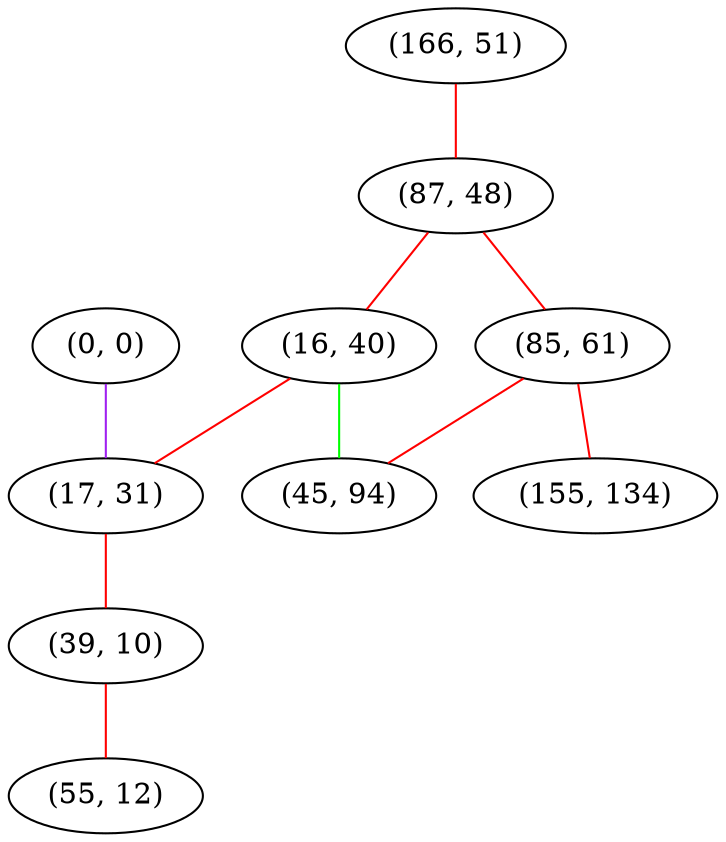 graph "" {
"(166, 51)";
"(0, 0)";
"(87, 48)";
"(16, 40)";
"(85, 61)";
"(155, 134)";
"(17, 31)";
"(45, 94)";
"(39, 10)";
"(55, 12)";
"(166, 51)" -- "(87, 48)"  [color=red, key=0, weight=1];
"(0, 0)" -- "(17, 31)"  [color=purple, key=0, weight=4];
"(87, 48)" -- "(16, 40)"  [color=red, key=0, weight=1];
"(87, 48)" -- "(85, 61)"  [color=red, key=0, weight=1];
"(16, 40)" -- "(45, 94)"  [color=green, key=0, weight=2];
"(16, 40)" -- "(17, 31)"  [color=red, key=0, weight=1];
"(85, 61)" -- "(45, 94)"  [color=red, key=0, weight=1];
"(85, 61)" -- "(155, 134)"  [color=red, key=0, weight=1];
"(17, 31)" -- "(39, 10)"  [color=red, key=0, weight=1];
"(39, 10)" -- "(55, 12)"  [color=red, key=0, weight=1];
}
